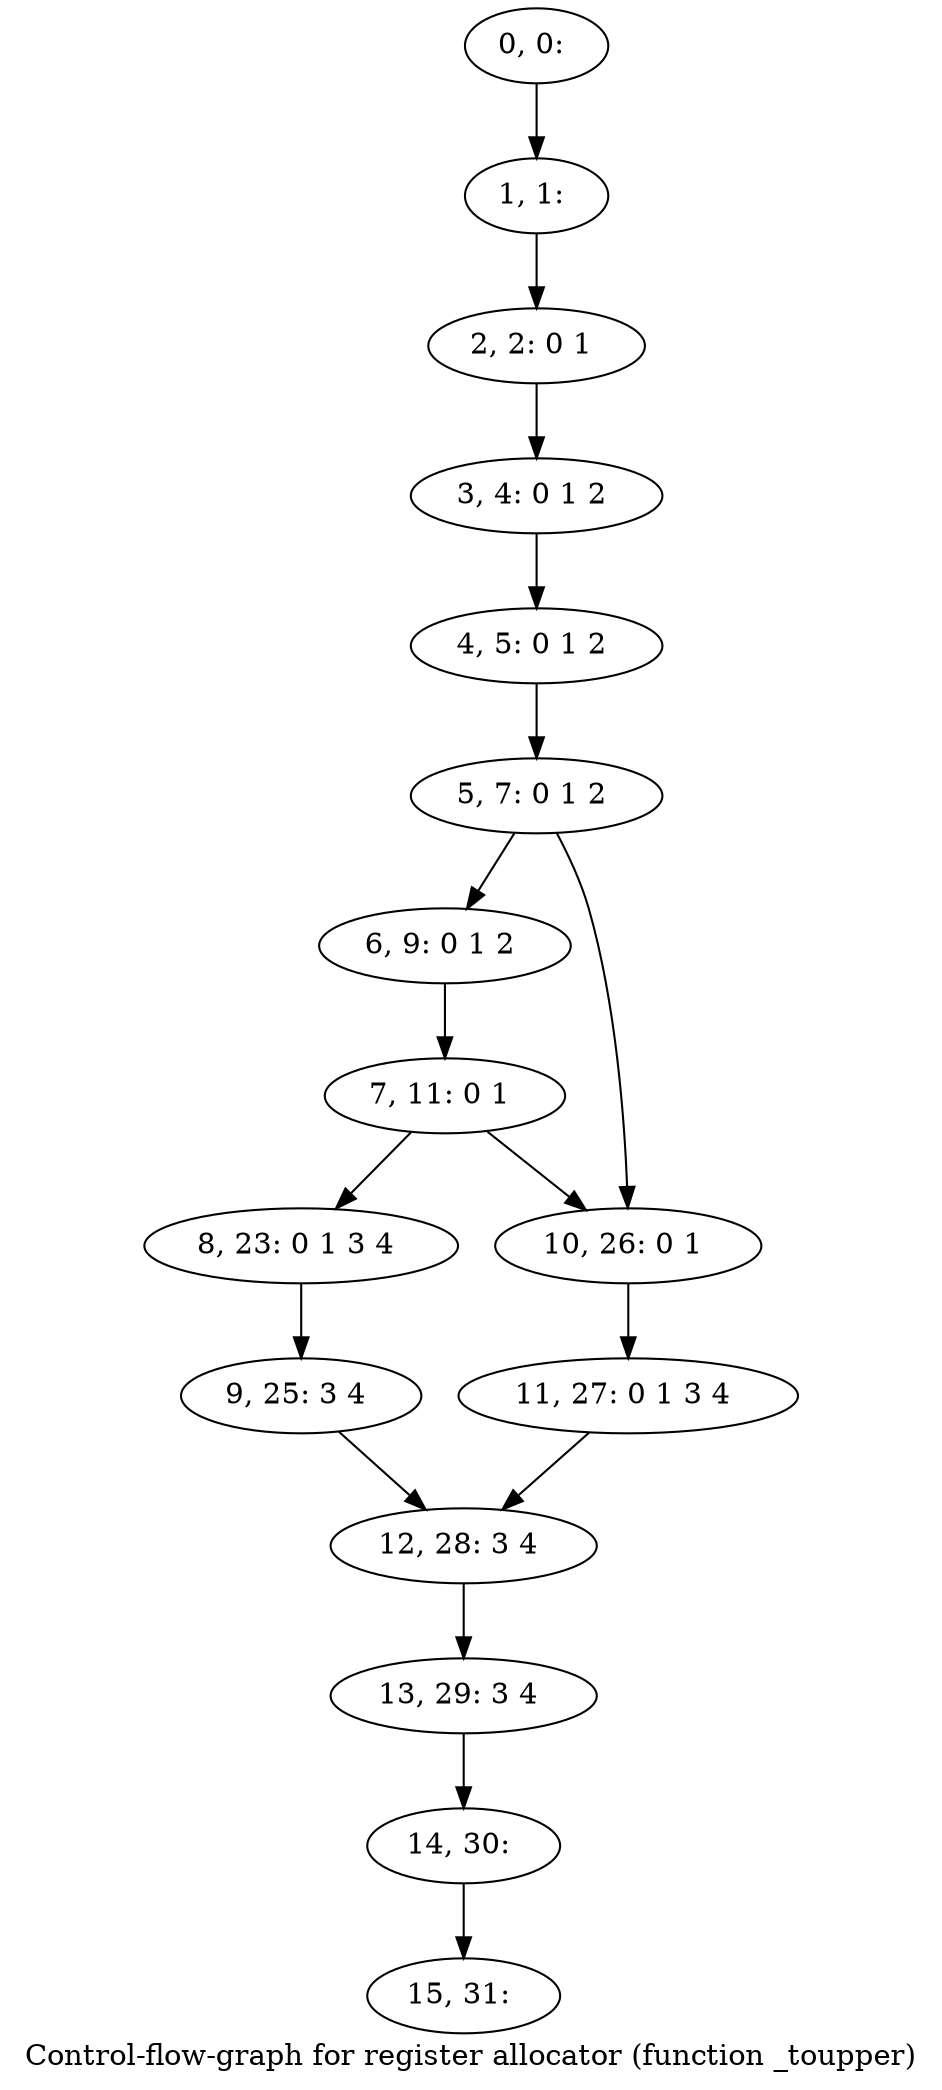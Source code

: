 digraph G {
graph [label="Control-flow-graph for register allocator (function _toupper)"]
0[label="0, 0: "];
1[label="1, 1: "];
2[label="2, 2: 0 1 "];
3[label="3, 4: 0 1 2 "];
4[label="4, 5: 0 1 2 "];
5[label="5, 7: 0 1 2 "];
6[label="6, 9: 0 1 2 "];
7[label="7, 11: 0 1 "];
8[label="8, 23: 0 1 3 4 "];
9[label="9, 25: 3 4 "];
10[label="10, 26: 0 1 "];
11[label="11, 27: 0 1 3 4 "];
12[label="12, 28: 3 4 "];
13[label="13, 29: 3 4 "];
14[label="14, 30: "];
15[label="15, 31: "];
0->1 ;
1->2 ;
2->3 ;
3->4 ;
4->5 ;
5->6 ;
5->10 ;
6->7 ;
7->8 ;
7->10 ;
8->9 ;
9->12 ;
10->11 ;
11->12 ;
12->13 ;
13->14 ;
14->15 ;
}
